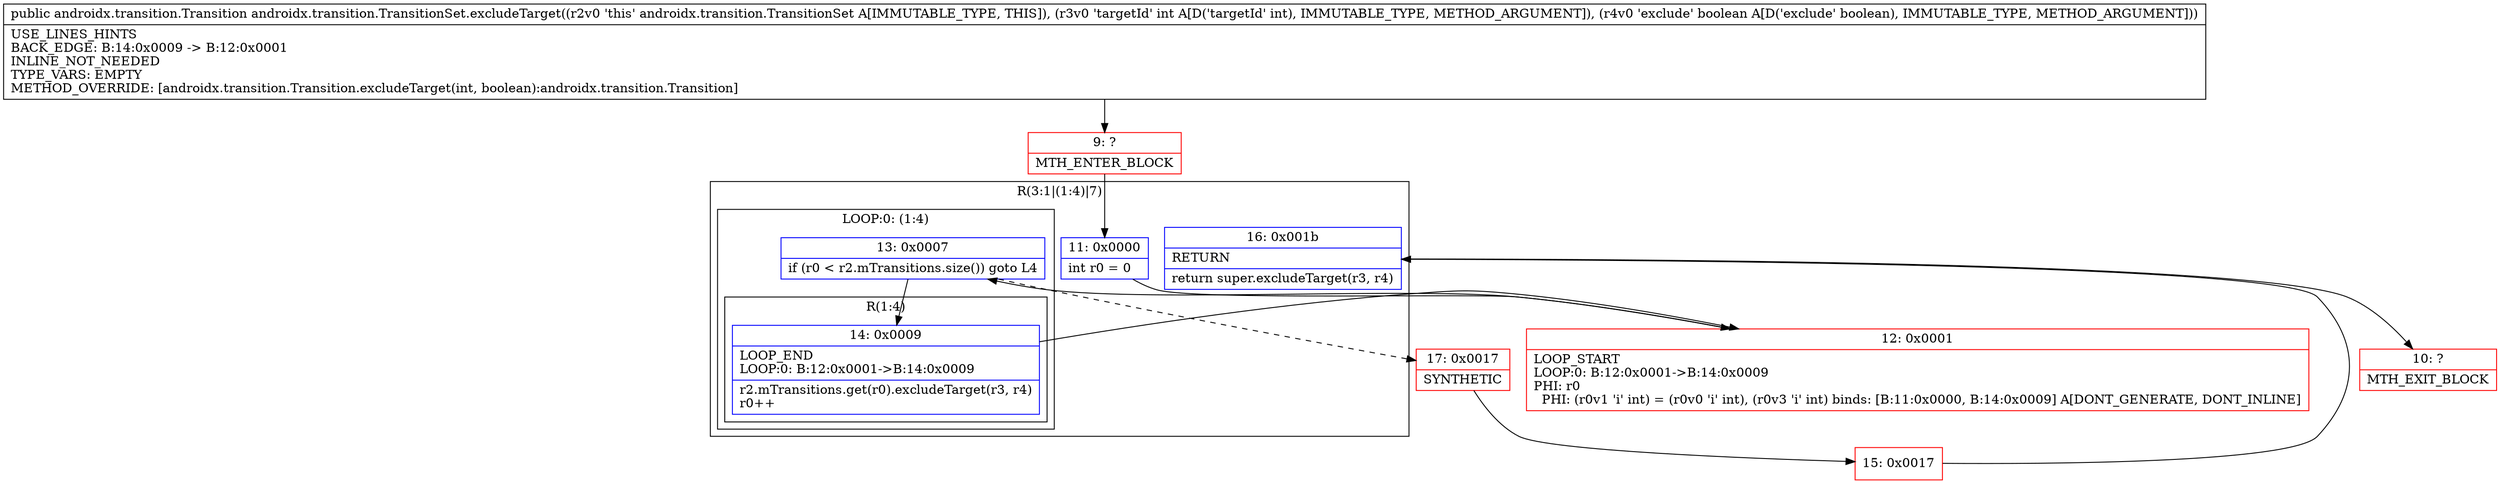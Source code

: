 digraph "CFG forandroidx.transition.TransitionSet.excludeTarget(IZ)Landroidx\/transition\/Transition;" {
subgraph cluster_Region_1707795876 {
label = "R(3:1|(1:4)|7)";
node [shape=record,color=blue];
Node_11 [shape=record,label="{11\:\ 0x0000|int r0 = 0\l}"];
subgraph cluster_LoopRegion_1719815089 {
label = "LOOP:0: (1:4)";
node [shape=record,color=blue];
Node_13 [shape=record,label="{13\:\ 0x0007|if (r0 \< r2.mTransitions.size()) goto L4\l}"];
subgraph cluster_Region_564091609 {
label = "R(1:4)";
node [shape=record,color=blue];
Node_14 [shape=record,label="{14\:\ 0x0009|LOOP_END\lLOOP:0: B:12:0x0001\-\>B:14:0x0009\l|r2.mTransitions.get(r0).excludeTarget(r3, r4)\lr0++\l}"];
}
}
Node_16 [shape=record,label="{16\:\ 0x001b|RETURN\l|return super.excludeTarget(r3, r4)\l}"];
}
Node_9 [shape=record,color=red,label="{9\:\ ?|MTH_ENTER_BLOCK\l}"];
Node_12 [shape=record,color=red,label="{12\:\ 0x0001|LOOP_START\lLOOP:0: B:12:0x0001\-\>B:14:0x0009\lPHI: r0 \l  PHI: (r0v1 'i' int) = (r0v0 'i' int), (r0v3 'i' int) binds: [B:11:0x0000, B:14:0x0009] A[DONT_GENERATE, DONT_INLINE]\l}"];
Node_17 [shape=record,color=red,label="{17\:\ 0x0017|SYNTHETIC\l}"];
Node_15 [shape=record,color=red,label="{15\:\ 0x0017}"];
Node_10 [shape=record,color=red,label="{10\:\ ?|MTH_EXIT_BLOCK\l}"];
MethodNode[shape=record,label="{public androidx.transition.Transition androidx.transition.TransitionSet.excludeTarget((r2v0 'this' androidx.transition.TransitionSet A[IMMUTABLE_TYPE, THIS]), (r3v0 'targetId' int A[D('targetId' int), IMMUTABLE_TYPE, METHOD_ARGUMENT]), (r4v0 'exclude' boolean A[D('exclude' boolean), IMMUTABLE_TYPE, METHOD_ARGUMENT]))  | USE_LINES_HINTS\lBACK_EDGE: B:14:0x0009 \-\> B:12:0x0001\lINLINE_NOT_NEEDED\lTYPE_VARS: EMPTY\lMETHOD_OVERRIDE: [androidx.transition.Transition.excludeTarget(int, boolean):androidx.transition.Transition]\l}"];
MethodNode -> Node_9;Node_11 -> Node_12;
Node_13 -> Node_14;
Node_13 -> Node_17[style=dashed];
Node_14 -> Node_12;
Node_16 -> Node_10;
Node_9 -> Node_11;
Node_12 -> Node_13;
Node_17 -> Node_15;
Node_15 -> Node_16;
}

